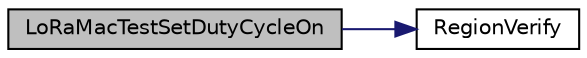 digraph "LoRaMacTestSetDutyCycleOn"
{
  edge [fontname="Helvetica",fontsize="10",labelfontname="Helvetica",labelfontsize="10"];
  node [fontname="Helvetica",fontsize="10",shape=record];
  rankdir="LR";
  Node4 [label="LoRaMacTestSetDutyCycleOn",height=0.2,width=0.4,color="black", fillcolor="grey75", style="filled", fontcolor="black"];
  Node4 -> Node5 [color="midnightblue",fontsize="10",style="solid"];
  Node5 [label="RegionVerify",height=0.2,width=0.4,color="black", fillcolor="white", style="filled",URL="$group___r_e_g_i_o_n.html#ga7c1ff626bc1131889fa8de3197a1093a",tooltip="Verifies a parameter. "];
}
